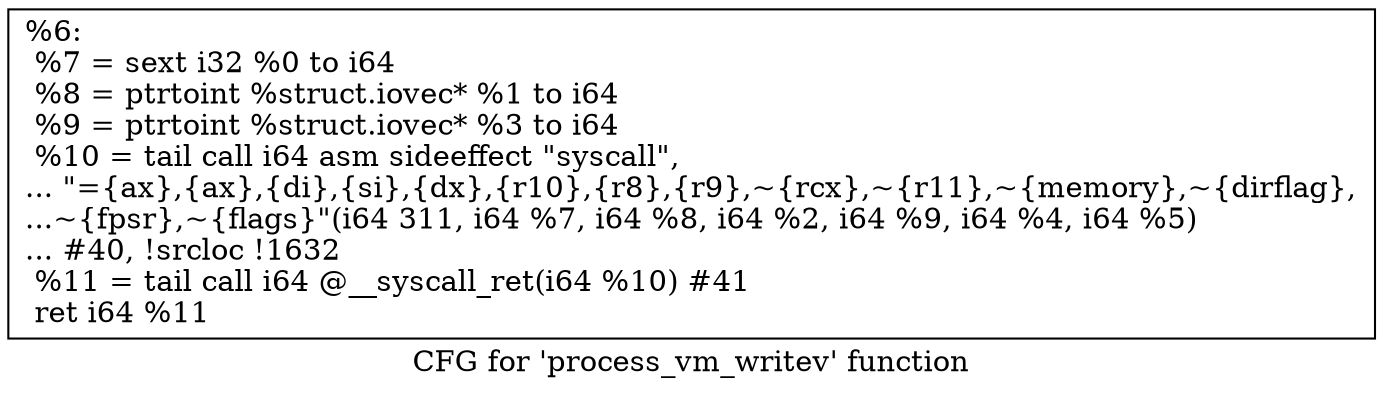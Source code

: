 digraph "CFG for 'process_vm_writev' function" {
	label="CFG for 'process_vm_writev' function";

	Node0x167bec0 [shape=record,label="{%6:\l  %7 = sext i32 %0 to i64\l  %8 = ptrtoint %struct.iovec* %1 to i64\l  %9 = ptrtoint %struct.iovec* %3 to i64\l  %10 = tail call i64 asm sideeffect \"syscall\",\l... \"=\{ax\},\{ax\},\{di\},\{si\},\{dx\},\{r10\},\{r8\},\{r9\},~\{rcx\},~\{r11\},~\{memory\},~\{dirflag\},\l...~\{fpsr\},~\{flags\}\"(i64 311, i64 %7, i64 %8, i64 %2, i64 %9, i64 %4, i64 %5)\l... #40, !srcloc !1632\l  %11 = tail call i64 @__syscall_ret(i64 %10) #41\l  ret i64 %11\l}"];
}
